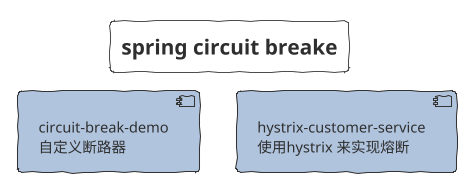 @startuml SPRING_CIRCUIT_BREAKE
!theme sketchy-outline
title spring circuit breake
skinparam interface {
}
skinparam component {
   backgroundColor LightSteelBlue
   FontSize 14
   ArrowFontSize 14
   ArrowFontColor #777777
   ArrowColor #FF6655
}
 component cbd[
   circuit-break-demo
   自定义断路器 
   ]

component hcs[
hystrix-customer-service
使用hystrix 来实现熔断
]
@enduml
